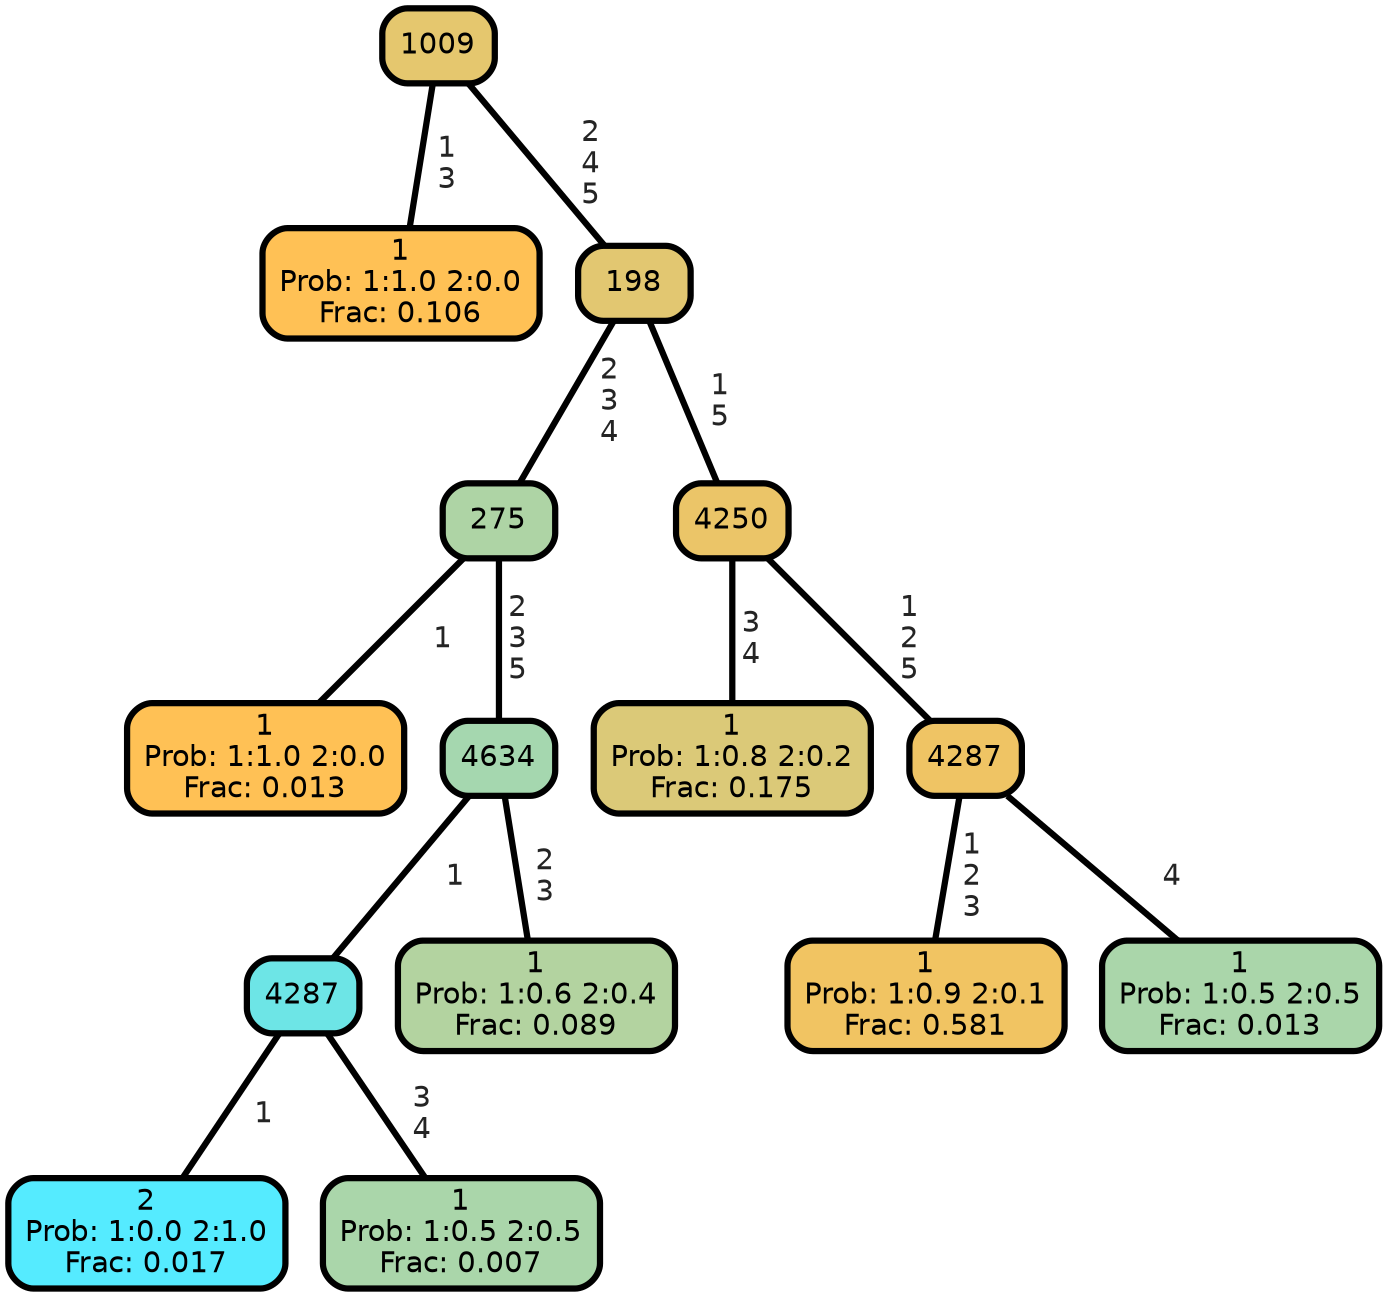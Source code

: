 graph Tree {
node [shape=box, style="filled, rounded",color="black",penwidth="3",fontcolor="black",                 fontname=helvetica] ;
graph [ranksep="0 equally", splines=straight,                 bgcolor=transparent, dpi=200] ;
edge [fontname=helvetica, fontweight=bold,fontcolor=grey14,color=black] ;
0 [label="1
Prob: 1:1.0 2:0.0
Frac: 0.106", fillcolor="#ffc155"] ;
1 [label="1009", fillcolor="#e5c76e"] ;
2 [label="1
Prob: 1:1.0 2:0.0
Frac: 0.013", fillcolor="#ffc155"] ;
3 [label="275", fillcolor="#aed4a5"] ;
4 [label="2
Prob: 1:0.0 2:1.0
Frac: 0.017", fillcolor="#55ebff"] ;
5 [label="4287", fillcolor="#6de5e6"] ;
6 [label="1
Prob: 1:0.5 2:0.5
Frac: 0.007", fillcolor="#aad6aa"] ;
7 [label="4634", fillcolor="#a5d7af"] ;
8 [label="1
Prob: 1:0.6 2:0.4
Frac: 0.089", fillcolor="#b3d3a0"] ;
9 [label="198", fillcolor="#e2c771"] ;
10 [label="1
Prob: 1:0.8 2:0.2
Frac: 0.175", fillcolor="#dbc978"] ;
11 [label="4250", fillcolor="#ebc568"] ;
12 [label="1
Prob: 1:0.9 2:0.1
Frac: 0.581", fillcolor="#f1c462"] ;
13 [label="4287", fillcolor="#efc464"] ;
14 [label="1
Prob: 1:0.5 2:0.5
Frac: 0.013", fillcolor="#aad6aa"] ;
1 -- 0 [label=" 1\n 3",penwidth=3] ;
1 -- 9 [label=" 2\n 4\n 5",penwidth=3] ;
3 -- 2 [label=" 1",penwidth=3] ;
3 -- 7 [label=" 2\n 3\n 5",penwidth=3] ;
5 -- 4 [label=" 1",penwidth=3] ;
5 -- 6 [label=" 3\n 4",penwidth=3] ;
7 -- 5 [label=" 1",penwidth=3] ;
7 -- 8 [label=" 2\n 3",penwidth=3] ;
9 -- 3 [label=" 2\n 3\n 4",penwidth=3] ;
9 -- 11 [label=" 1\n 5",penwidth=3] ;
11 -- 10 [label=" 3\n 4",penwidth=3] ;
11 -- 13 [label=" 1\n 2\n 5",penwidth=3] ;
13 -- 12 [label=" 1\n 2\n 3",penwidth=3] ;
13 -- 14 [label=" 4",penwidth=3] ;
{rank = same;}}
